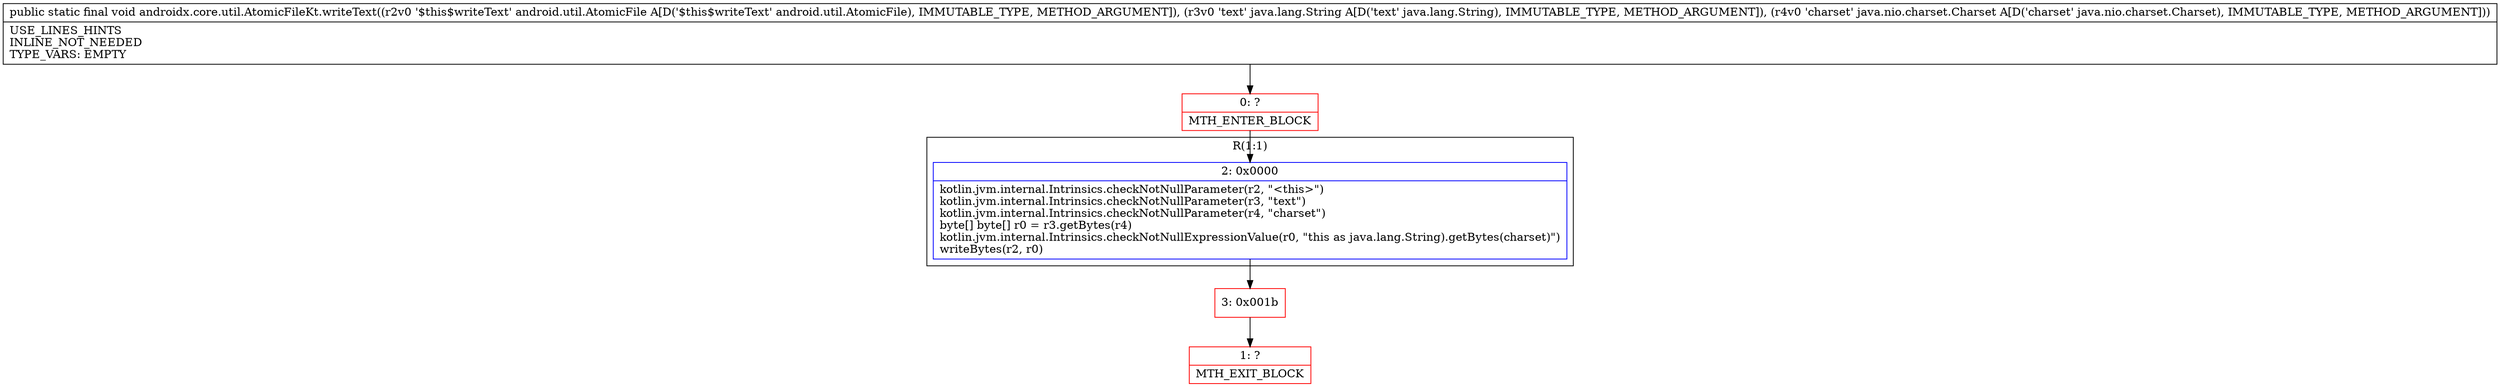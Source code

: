 digraph "CFG forandroidx.core.util.AtomicFileKt.writeText(Landroid\/util\/AtomicFile;Ljava\/lang\/String;Ljava\/nio\/charset\/Charset;)V" {
subgraph cluster_Region_2009323904 {
label = "R(1:1)";
node [shape=record,color=blue];
Node_2 [shape=record,label="{2\:\ 0x0000|kotlin.jvm.internal.Intrinsics.checkNotNullParameter(r2, \"\<this\>\")\lkotlin.jvm.internal.Intrinsics.checkNotNullParameter(r3, \"text\")\lkotlin.jvm.internal.Intrinsics.checkNotNullParameter(r4, \"charset\")\lbyte[] byte[] r0 = r3.getBytes(r4)\lkotlin.jvm.internal.Intrinsics.checkNotNullExpressionValue(r0, \"this as java.lang.String).getBytes(charset)\")\lwriteBytes(r2, r0)\l}"];
}
Node_0 [shape=record,color=red,label="{0\:\ ?|MTH_ENTER_BLOCK\l}"];
Node_3 [shape=record,color=red,label="{3\:\ 0x001b}"];
Node_1 [shape=record,color=red,label="{1\:\ ?|MTH_EXIT_BLOCK\l}"];
MethodNode[shape=record,label="{public static final void androidx.core.util.AtomicFileKt.writeText((r2v0 '$this$writeText' android.util.AtomicFile A[D('$this$writeText' android.util.AtomicFile), IMMUTABLE_TYPE, METHOD_ARGUMENT]), (r3v0 'text' java.lang.String A[D('text' java.lang.String), IMMUTABLE_TYPE, METHOD_ARGUMENT]), (r4v0 'charset' java.nio.charset.Charset A[D('charset' java.nio.charset.Charset), IMMUTABLE_TYPE, METHOD_ARGUMENT]))  | USE_LINES_HINTS\lINLINE_NOT_NEEDED\lTYPE_VARS: EMPTY\l}"];
MethodNode -> Node_0;Node_2 -> Node_3;
Node_0 -> Node_2;
Node_3 -> Node_1;
}

